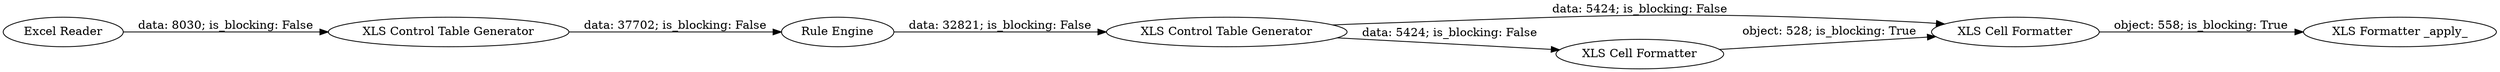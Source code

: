 digraph {
	"-8990971132507666338_4" [label="XLS Control Table Generator"]
	"-8990971132507666338_3" [label="Rule Engine"]
	"-8990971132507666338_8" [label="XLS Cell Formatter"]
	"-8990971132507666338_7" [label="Excel Reader"]
	"-8990971132507666338_6" [label="XLS Formatter _apply_"]
	"-8990971132507666338_2" [label="XLS Control Table Generator"]
	"-8990971132507666338_5" [label="XLS Cell Formatter"]
	"-8990971132507666338_4" -> "-8990971132507666338_8" [label="data: 5424; is_blocking: False"]
	"-8990971132507666338_3" -> "-8990971132507666338_4" [label="data: 32821; is_blocking: False"]
	"-8990971132507666338_8" -> "-8990971132507666338_6" [label="object: 558; is_blocking: True"]
	"-8990971132507666338_4" -> "-8990971132507666338_5" [label="data: 5424; is_blocking: False"]
	"-8990971132507666338_2" -> "-8990971132507666338_3" [label="data: 37702; is_blocking: False"]
	"-8990971132507666338_5" -> "-8990971132507666338_8" [label="object: 528; is_blocking: True"]
	"-8990971132507666338_7" -> "-8990971132507666338_2" [label="data: 8030; is_blocking: False"]
	rankdir=LR
}
